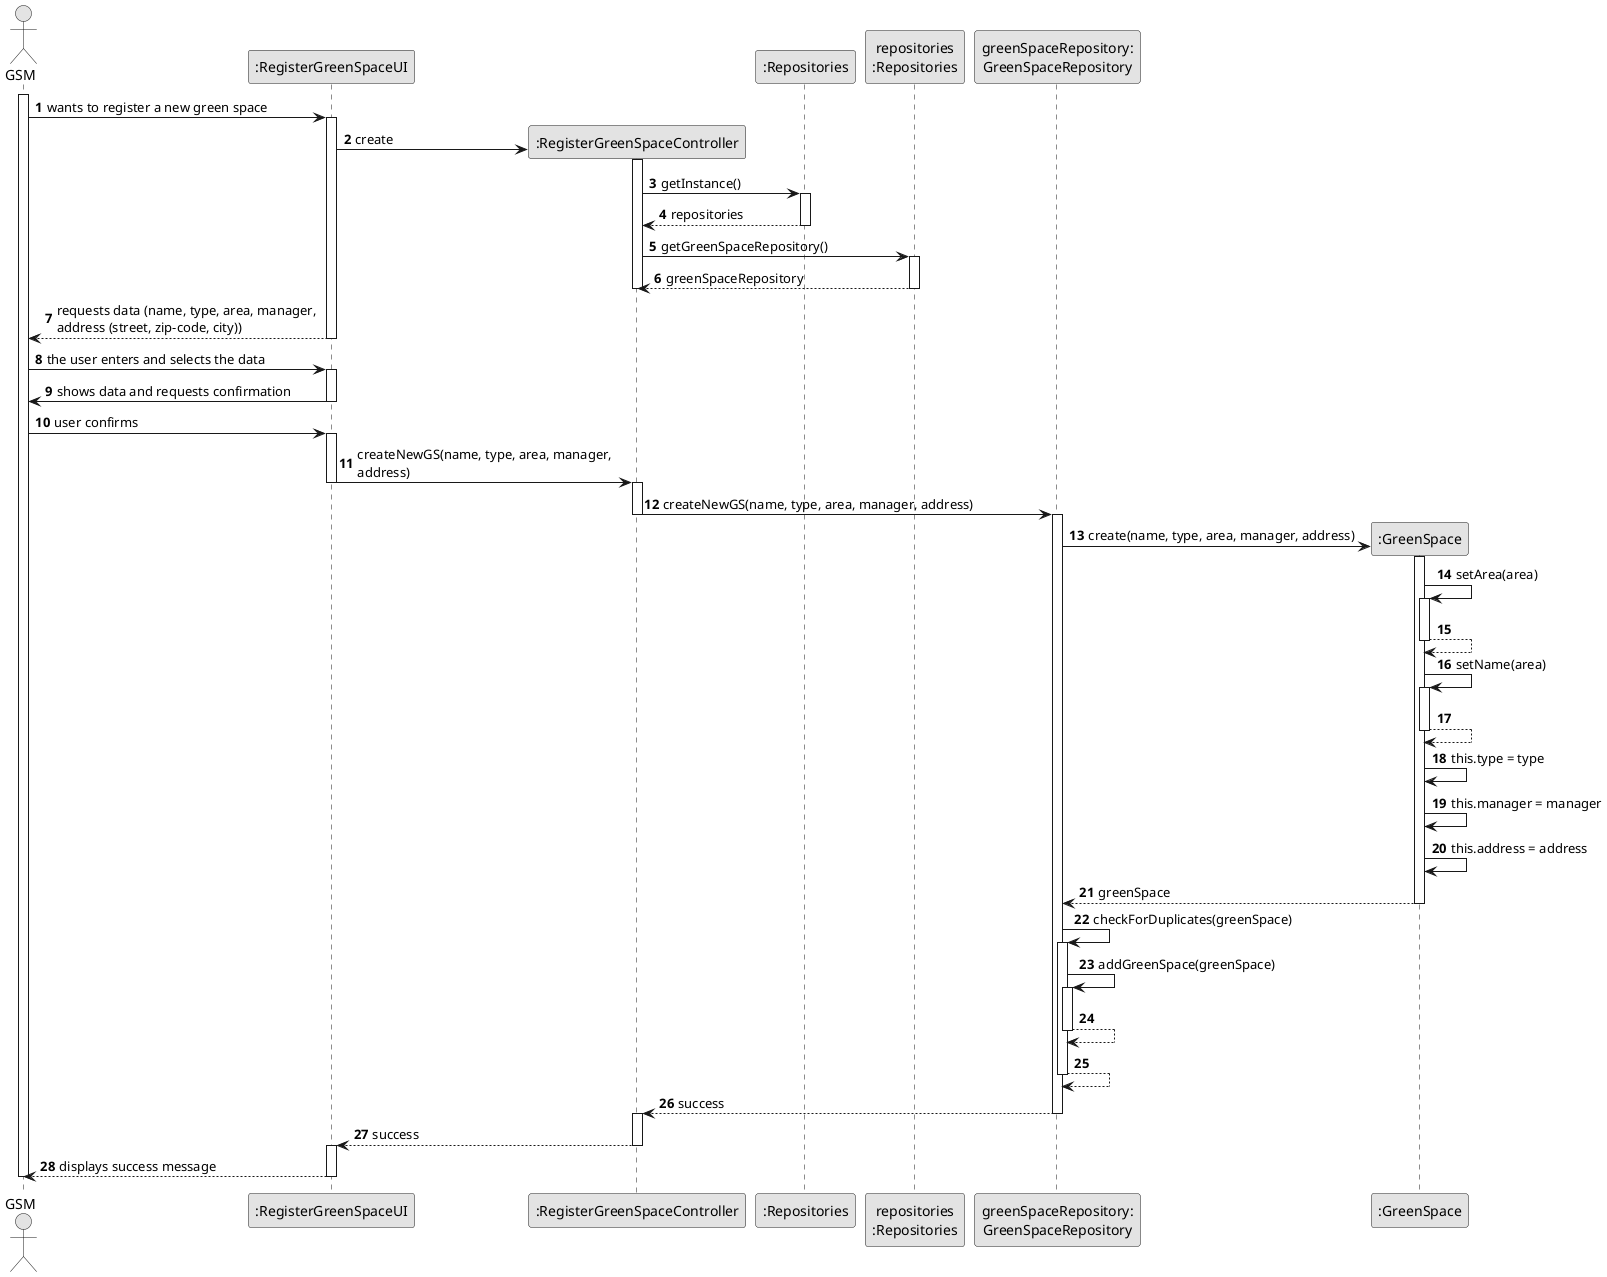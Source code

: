 
@startuml
skinparam monochrome true
skinparam packageStyle rectangle
skinparam shadowing false

'title System Sequence Diagram (SSD) - US020

autonumber

actor "GSM" as GSM
participant ":RegisterGreenSpaceUI" as UI
participant ":RegisterGreenSpaceController" as CTRL
participant ":Repositories" as RepositorySingleton
participant "repositories\n:Repositories" as PLAT
participant "greenSpaceRepository:\nGreenSpaceRepository" as gsrepo
participant ":GreenSpace" as GS

activate GSM

    GSM -> UI : wants to register a new green space
    activate UI

        UI -> CTRL** : create
activate CTRL
CTRL -> RepositorySingleton : getInstance()
activate RepositorySingleton
RepositorySingleton --> CTRL : repositories
deactivate RepositorySingleton
CTRL -> PLAT : getGreenSpaceRepository()
activate PLAT
PLAT -->  CTRL: greenSpaceRepository
deactivate PLAT
deactivate CTRL
        UI --> GSM : requests data (name, type, area, manager, \naddress (street, zip-code, city))
        deactivate UI
GSM -> UI : the user enters and selects the data
activate UI
UI-> GSM : shows data and requests confirmation
deactivate UI
GSM -> UI: user confirms
activate UI
UI -> CTRL : createNewGS(name, type, area, manager, \naddress)
deactivate UI
activate CTRL
CTRL -> gsrepo : createNewGS(name, type, area, manager, address)
deactivate CTRL
activate gsrepo
gsrepo -> GS** : create(name, type, area, manager, address)

activate GS
GS -> GS : setArea(area)
activate GS
GS --> GS
deactivate GS

GS -> GS : setName(area)
activate GS
GS --> GS
deactivate GS

GS -> GS : this.type = type

GS -> GS : this.manager = manager
GS -> GS : this.address = address

GS --> gsrepo : greenSpace
deactivate GS
gsrepo -> gsrepo : checkForDuplicates(greenSpace)
activate gsrepo
gsrepo -> gsrepo : addGreenSpace(greenSpace)
activate gsrepo
gsrepo-->gsrepo
deactivate gsrepo
gsrepo-->gsrepo
deactivate gsrepo
gsrepo --> CTRL : success
deactivate gsrepo
activate CTRL
CTRL --> UI : success
deactivate CTRL
activate UI
UI-->GSM:displays success message
deactivate UI
deactivate GSM

@enduml
